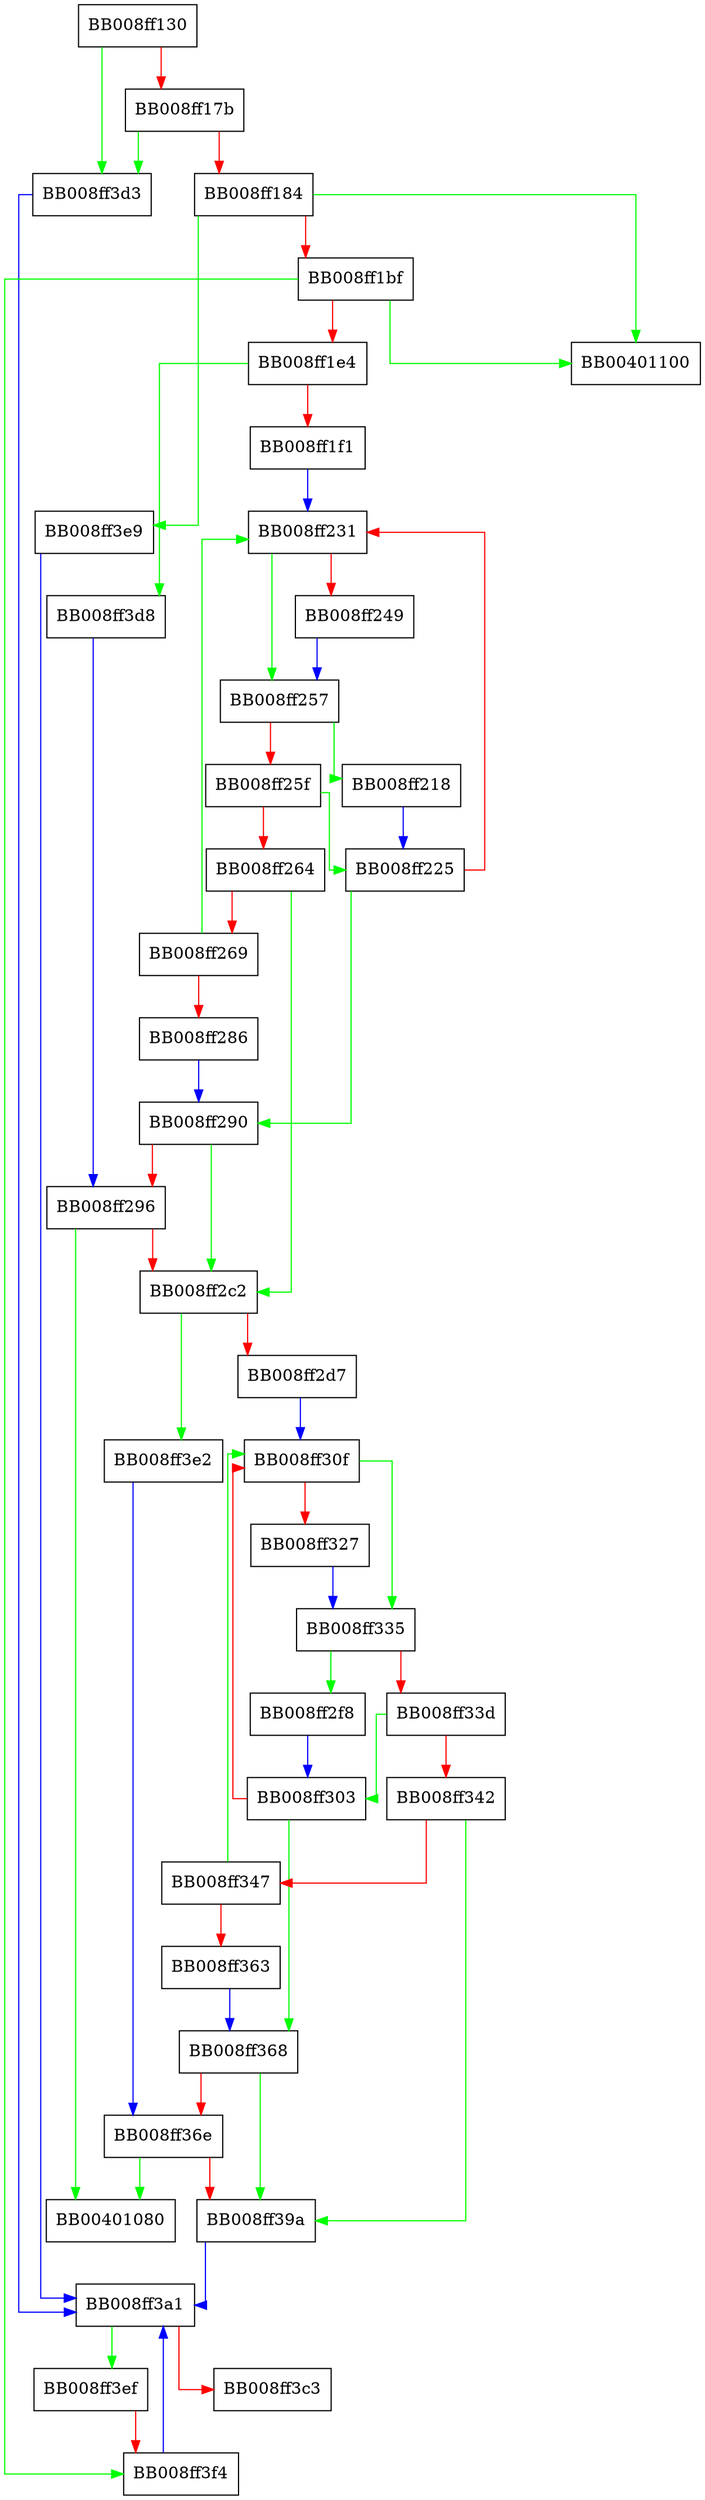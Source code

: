 digraph __gconv_create_spec {
  node [shape="box"];
  graph [splines=ortho];
  BB008ff130 -> BB008ff3d3 [color="green"];
  BB008ff130 -> BB008ff17b [color="red"];
  BB008ff17b -> BB008ff3d3 [color="green"];
  BB008ff17b -> BB008ff184 [color="red"];
  BB008ff184 -> BB00401100 [color="green"];
  BB008ff184 -> BB008ff3e9 [color="green"];
  BB008ff184 -> BB008ff1bf [color="red"];
  BB008ff1bf -> BB00401100 [color="green"];
  BB008ff1bf -> BB008ff3f4 [color="green"];
  BB008ff1bf -> BB008ff1e4 [color="red"];
  BB008ff1e4 -> BB008ff3d8 [color="green"];
  BB008ff1e4 -> BB008ff1f1 [color="red"];
  BB008ff1f1 -> BB008ff231 [color="blue"];
  BB008ff218 -> BB008ff225 [color="blue"];
  BB008ff225 -> BB008ff290 [color="green"];
  BB008ff225 -> BB008ff231 [color="red"];
  BB008ff231 -> BB008ff257 [color="green"];
  BB008ff231 -> BB008ff249 [color="red"];
  BB008ff249 -> BB008ff257 [color="blue"];
  BB008ff257 -> BB008ff218 [color="green"];
  BB008ff257 -> BB008ff25f [color="red"];
  BB008ff25f -> BB008ff225 [color="green"];
  BB008ff25f -> BB008ff264 [color="red"];
  BB008ff264 -> BB008ff2c2 [color="green"];
  BB008ff264 -> BB008ff269 [color="red"];
  BB008ff269 -> BB008ff231 [color="green"];
  BB008ff269 -> BB008ff286 [color="red"];
  BB008ff286 -> BB008ff290 [color="blue"];
  BB008ff290 -> BB008ff2c2 [color="green"];
  BB008ff290 -> BB008ff296 [color="red"];
  BB008ff296 -> BB00401080 [color="green"];
  BB008ff296 -> BB008ff2c2 [color="red"];
  BB008ff2c2 -> BB008ff3e2 [color="green"];
  BB008ff2c2 -> BB008ff2d7 [color="red"];
  BB008ff2d7 -> BB008ff30f [color="blue"];
  BB008ff2f8 -> BB008ff303 [color="blue"];
  BB008ff303 -> BB008ff368 [color="green"];
  BB008ff303 -> BB008ff30f [color="red"];
  BB008ff30f -> BB008ff335 [color="green"];
  BB008ff30f -> BB008ff327 [color="red"];
  BB008ff327 -> BB008ff335 [color="blue"];
  BB008ff335 -> BB008ff2f8 [color="green"];
  BB008ff335 -> BB008ff33d [color="red"];
  BB008ff33d -> BB008ff303 [color="green"];
  BB008ff33d -> BB008ff342 [color="red"];
  BB008ff342 -> BB008ff39a [color="green"];
  BB008ff342 -> BB008ff347 [color="red"];
  BB008ff347 -> BB008ff30f [color="green"];
  BB008ff347 -> BB008ff363 [color="red"];
  BB008ff363 -> BB008ff368 [color="blue"];
  BB008ff368 -> BB008ff39a [color="green"];
  BB008ff368 -> BB008ff36e [color="red"];
  BB008ff36e -> BB00401080 [color="green"];
  BB008ff36e -> BB008ff39a [color="red"];
  BB008ff39a -> BB008ff3a1 [color="blue"];
  BB008ff3a1 -> BB008ff3ef [color="green"];
  BB008ff3a1 -> BB008ff3c3 [color="red"];
  BB008ff3d3 -> BB008ff3a1 [color="blue"];
  BB008ff3d8 -> BB008ff296 [color="blue"];
  BB008ff3e2 -> BB008ff36e [color="blue"];
  BB008ff3e9 -> BB008ff3a1 [color="blue"];
  BB008ff3ef -> BB008ff3f4 [color="red"];
  BB008ff3f4 -> BB008ff3a1 [color="blue"];
}